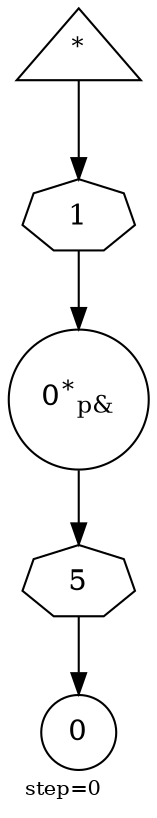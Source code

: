 digraph {
  graph  [labelloc=bottom,labeljust=left,fontsize="10",label="step=0"];
  "436" [shape=triangle,peripheries="1",label=<<SUP>*</SUP>>,labelfontcolor=black,color=black];
  "437" [shape=circle,peripheries="1",label=<0<SUP>*</SUP><SUB>p&amp;</SUB>>,labelfontcolor=black,color=black];
  "438" [shape=circle,peripheries="1",label=<0>,labelfontcolor=black,color=black];
  "448" [label=<1>,peripheries="1",color=black,shape=septagon];
  "436" -> "448" [color=black];
  "448" -> "437" [color=black];
  "449" [label=<5>,peripheries="1",color=black,shape=septagon];
  "437" -> "449" [color=black];
  "449" -> "438" [color=black];
}
